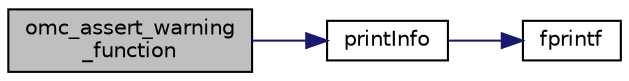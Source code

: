digraph "omc_assert_warning_function"
{
  edge [fontname="Helvetica",fontsize="10",labelfontname="Helvetica",labelfontsize="10"];
  node [fontname="Helvetica",fontsize="10",shape=record];
  rankdir="LR";
  Node14 [label="omc_assert_warning\l_function",height=0.2,width=0.4,color="black", fillcolor="grey75", style="filled", fontcolor="black"];
  Node14 -> Node15 [color="midnightblue",fontsize="10",style="solid",fontname="Helvetica"];
  Node15 [label="printInfo",height=0.2,width=0.4,color="black", fillcolor="white", style="filled",URL="$d8/d3d/omc__error_8c.html#a98422acf4b870324a22228f68361c653"];
  Node15 -> Node16 [color="midnightblue",fontsize="10",style="solid",fontname="Helvetica"];
  Node16 [label="fprintf",height=0.2,width=0.4,color="black", fillcolor="white", style="filled",URL="$d2/d8c/examplehs038_8m.html#ae272956ea74f28b2f067d455fead331f"];
}
